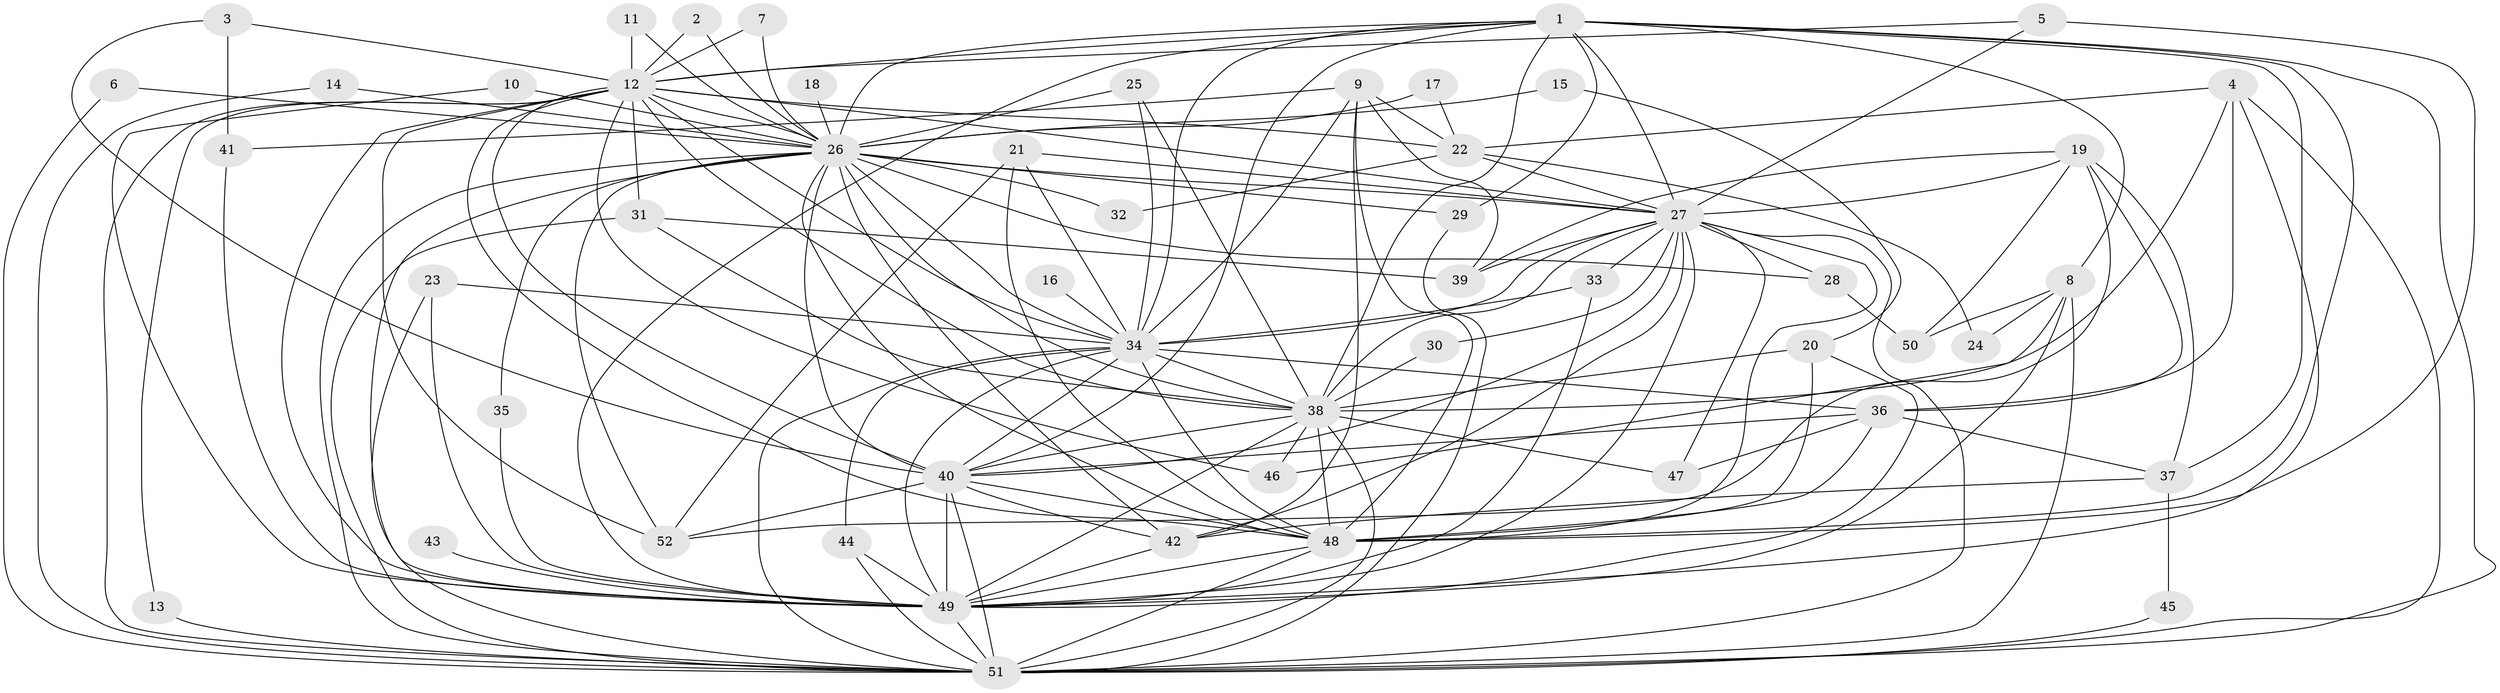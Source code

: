 // original degree distribution, {17: 0.009615384615384616, 18: 0.009615384615384616, 14: 0.009615384615384616, 29: 0.009615384615384616, 20: 0.009615384615384616, 23: 0.019230769230769232, 25: 0.009615384615384616, 27: 0.009615384615384616, 22: 0.009615384615384616, 2: 0.6153846153846154, 5: 0.057692307692307696, 6: 0.019230769230769232, 3: 0.16346153846153846, 8: 0.009615384615384616, 7: 0.009615384615384616, 4: 0.028846153846153848}
// Generated by graph-tools (version 1.1) at 2025/01/03/09/25 03:01:12]
// undirected, 52 vertices, 155 edges
graph export_dot {
graph [start="1"]
  node [color=gray90,style=filled];
  1;
  2;
  3;
  4;
  5;
  6;
  7;
  8;
  9;
  10;
  11;
  12;
  13;
  14;
  15;
  16;
  17;
  18;
  19;
  20;
  21;
  22;
  23;
  24;
  25;
  26;
  27;
  28;
  29;
  30;
  31;
  32;
  33;
  34;
  35;
  36;
  37;
  38;
  39;
  40;
  41;
  42;
  43;
  44;
  45;
  46;
  47;
  48;
  49;
  50;
  51;
  52;
  1 -- 8 [weight=1.0];
  1 -- 12 [weight=1.0];
  1 -- 26 [weight=1.0];
  1 -- 27 [weight=1.0];
  1 -- 29 [weight=1.0];
  1 -- 34 [weight=1.0];
  1 -- 37 [weight=1.0];
  1 -- 38 [weight=2.0];
  1 -- 40 [weight=1.0];
  1 -- 48 [weight=2.0];
  1 -- 49 [weight=1.0];
  1 -- 51 [weight=1.0];
  2 -- 12 [weight=1.0];
  2 -- 26 [weight=1.0];
  3 -- 12 [weight=1.0];
  3 -- 40 [weight=1.0];
  3 -- 41 [weight=1.0];
  4 -- 22 [weight=1.0];
  4 -- 36 [weight=1.0];
  4 -- 38 [weight=1.0];
  4 -- 49 [weight=1.0];
  4 -- 51 [weight=1.0];
  5 -- 12 [weight=1.0];
  5 -- 27 [weight=1.0];
  5 -- 48 [weight=1.0];
  6 -- 26 [weight=1.0];
  6 -- 51 [weight=1.0];
  7 -- 12 [weight=1.0];
  7 -- 26 [weight=1.0];
  8 -- 24 [weight=1.0];
  8 -- 46 [weight=1.0];
  8 -- 49 [weight=1.0];
  8 -- 50 [weight=1.0];
  8 -- 51 [weight=1.0];
  9 -- 22 [weight=1.0];
  9 -- 34 [weight=1.0];
  9 -- 39 [weight=1.0];
  9 -- 41 [weight=1.0];
  9 -- 42 [weight=1.0];
  9 -- 48 [weight=1.0];
  10 -- 26 [weight=1.0];
  10 -- 49 [weight=1.0];
  11 -- 12 [weight=1.0];
  11 -- 26 [weight=1.0];
  12 -- 13 [weight=1.0];
  12 -- 22 [weight=2.0];
  12 -- 26 [weight=1.0];
  12 -- 27 [weight=1.0];
  12 -- 31 [weight=1.0];
  12 -- 34 [weight=1.0];
  12 -- 38 [weight=1.0];
  12 -- 40 [weight=2.0];
  12 -- 46 [weight=1.0];
  12 -- 48 [weight=2.0];
  12 -- 49 [weight=1.0];
  12 -- 51 [weight=1.0];
  12 -- 52 [weight=2.0];
  13 -- 51 [weight=1.0];
  14 -- 26 [weight=1.0];
  14 -- 51 [weight=1.0];
  15 -- 20 [weight=1.0];
  15 -- 26 [weight=1.0];
  16 -- 34 [weight=1.0];
  17 -- 22 [weight=1.0];
  17 -- 26 [weight=1.0];
  18 -- 26 [weight=1.0];
  19 -- 27 [weight=1.0];
  19 -- 36 [weight=1.0];
  19 -- 37 [weight=1.0];
  19 -- 39 [weight=1.0];
  19 -- 50 [weight=1.0];
  19 -- 52 [weight=1.0];
  20 -- 38 [weight=2.0];
  20 -- 48 [weight=1.0];
  20 -- 49 [weight=1.0];
  21 -- 27 [weight=1.0];
  21 -- 34 [weight=1.0];
  21 -- 48 [weight=1.0];
  21 -- 52 [weight=1.0];
  22 -- 24 [weight=1.0];
  22 -- 27 [weight=1.0];
  22 -- 32 [weight=1.0];
  23 -- 34 [weight=1.0];
  23 -- 49 [weight=1.0];
  23 -- 51 [weight=1.0];
  25 -- 26 [weight=1.0];
  25 -- 34 [weight=1.0];
  25 -- 38 [weight=1.0];
  26 -- 27 [weight=1.0];
  26 -- 28 [weight=1.0];
  26 -- 29 [weight=1.0];
  26 -- 32 [weight=1.0];
  26 -- 34 [weight=1.0];
  26 -- 35 [weight=1.0];
  26 -- 38 [weight=3.0];
  26 -- 40 [weight=1.0];
  26 -- 42 [weight=1.0];
  26 -- 48 [weight=1.0];
  26 -- 49 [weight=1.0];
  26 -- 51 [weight=1.0];
  26 -- 52 [weight=1.0];
  27 -- 28 [weight=1.0];
  27 -- 30 [weight=1.0];
  27 -- 33 [weight=1.0];
  27 -- 34 [weight=1.0];
  27 -- 38 [weight=3.0];
  27 -- 39 [weight=1.0];
  27 -- 40 [weight=2.0];
  27 -- 42 [weight=1.0];
  27 -- 47 [weight=1.0];
  27 -- 48 [weight=2.0];
  27 -- 49 [weight=2.0];
  27 -- 51 [weight=2.0];
  28 -- 50 [weight=1.0];
  29 -- 51 [weight=1.0];
  30 -- 38 [weight=1.0];
  31 -- 38 [weight=1.0];
  31 -- 39 [weight=1.0];
  31 -- 51 [weight=1.0];
  33 -- 34 [weight=1.0];
  33 -- 49 [weight=1.0];
  34 -- 36 [weight=1.0];
  34 -- 38 [weight=3.0];
  34 -- 40 [weight=1.0];
  34 -- 44 [weight=1.0];
  34 -- 48 [weight=1.0];
  34 -- 49 [weight=1.0];
  34 -- 51 [weight=1.0];
  35 -- 49 [weight=1.0];
  36 -- 37 [weight=1.0];
  36 -- 40 [weight=1.0];
  36 -- 47 [weight=1.0];
  36 -- 48 [weight=1.0];
  37 -- 42 [weight=1.0];
  37 -- 45 [weight=1.0];
  38 -- 40 [weight=2.0];
  38 -- 46 [weight=1.0];
  38 -- 47 [weight=1.0];
  38 -- 48 [weight=2.0];
  38 -- 49 [weight=1.0];
  38 -- 51 [weight=2.0];
  40 -- 42 [weight=1.0];
  40 -- 48 [weight=1.0];
  40 -- 49 [weight=2.0];
  40 -- 51 [weight=1.0];
  40 -- 52 [weight=1.0];
  41 -- 49 [weight=1.0];
  42 -- 49 [weight=1.0];
  43 -- 49 [weight=1.0];
  44 -- 49 [weight=1.0];
  44 -- 51 [weight=1.0];
  45 -- 51 [weight=1.0];
  48 -- 49 [weight=1.0];
  48 -- 51 [weight=1.0];
  49 -- 51 [weight=1.0];
}
